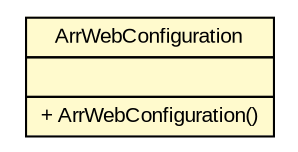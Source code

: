 #!/usr/local/bin/dot
#
# Class diagram 
# Generated by UMLGraph version R5_6 (http://www.umlgraph.org/)
#

digraph G {
	edge [fontname="arial",fontsize=10,labelfontname="arial",labelfontsize=10];
	node [fontname="arial",fontsize=10,shape=plaintext];
	nodesep=0.25;
	ranksep=0.5;
	// br.gov.to.sefaz.arr.configuration.ArrWebConfiguration
	c258119 [label=<<table title="br.gov.to.sefaz.arr.configuration.ArrWebConfiguration" border="0" cellborder="1" cellspacing="0" cellpadding="2" port="p" bgcolor="lemonChiffon" href="./ArrWebConfiguration.html">
		<tr><td><table border="0" cellspacing="0" cellpadding="1">
<tr><td align="center" balign="center"> ArrWebConfiguration </td></tr>
		</table></td></tr>
		<tr><td><table border="0" cellspacing="0" cellpadding="1">
<tr><td align="left" balign="left">  </td></tr>
		</table></td></tr>
		<tr><td><table border="0" cellspacing="0" cellpadding="1">
<tr><td align="left" balign="left"> + ArrWebConfiguration() </td></tr>
		</table></td></tr>
		</table>>, URL="./ArrWebConfiguration.html", fontname="arial", fontcolor="black", fontsize=10.0];
}

